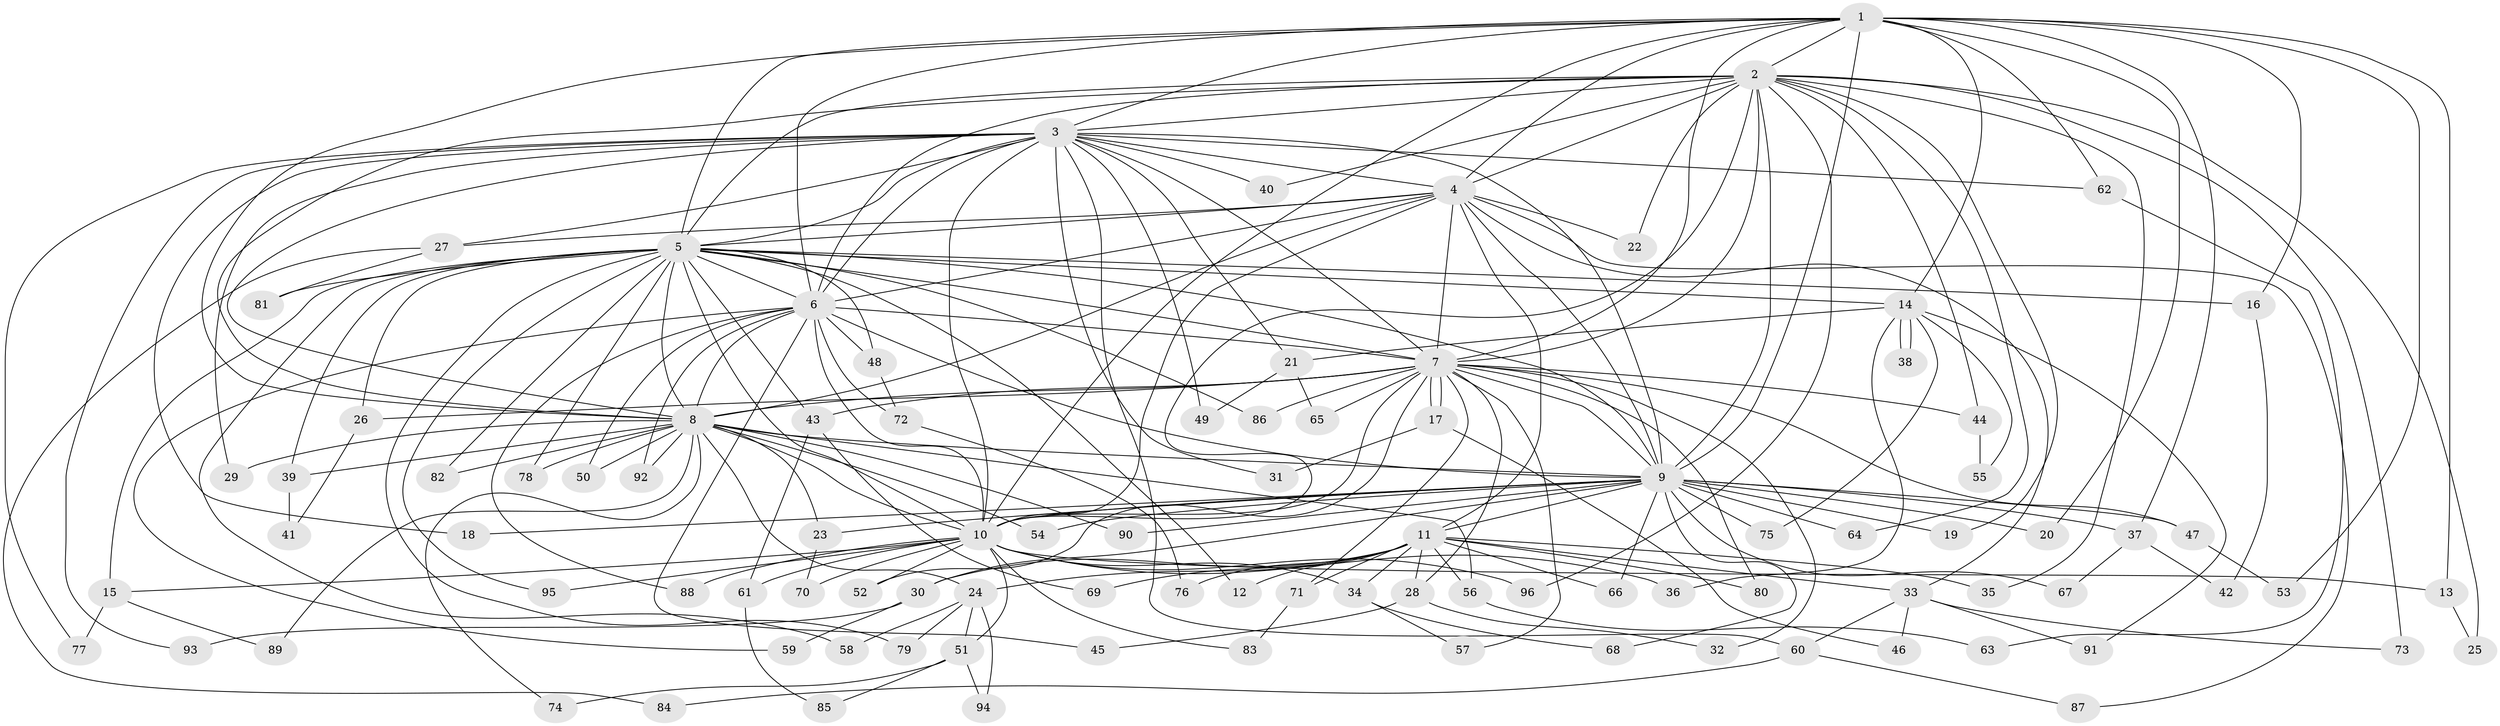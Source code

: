 // Generated by graph-tools (version 1.1) at 2025/34/03/09/25 02:34:55]
// undirected, 96 vertices, 217 edges
graph export_dot {
graph [start="1"]
  node [color=gray90,style=filled];
  1;
  2;
  3;
  4;
  5;
  6;
  7;
  8;
  9;
  10;
  11;
  12;
  13;
  14;
  15;
  16;
  17;
  18;
  19;
  20;
  21;
  22;
  23;
  24;
  25;
  26;
  27;
  28;
  29;
  30;
  31;
  32;
  33;
  34;
  35;
  36;
  37;
  38;
  39;
  40;
  41;
  42;
  43;
  44;
  45;
  46;
  47;
  48;
  49;
  50;
  51;
  52;
  53;
  54;
  55;
  56;
  57;
  58;
  59;
  60;
  61;
  62;
  63;
  64;
  65;
  66;
  67;
  68;
  69;
  70;
  71;
  72;
  73;
  74;
  75;
  76;
  77;
  78;
  79;
  80;
  81;
  82;
  83;
  84;
  85;
  86;
  87;
  88;
  89;
  90;
  91;
  92;
  93;
  94;
  95;
  96;
  1 -- 2;
  1 -- 3;
  1 -- 4;
  1 -- 5;
  1 -- 6;
  1 -- 7;
  1 -- 8;
  1 -- 9;
  1 -- 10;
  1 -- 13;
  1 -- 14;
  1 -- 16;
  1 -- 20;
  1 -- 37;
  1 -- 53;
  1 -- 62;
  2 -- 3;
  2 -- 4;
  2 -- 5;
  2 -- 6;
  2 -- 7;
  2 -- 8;
  2 -- 9;
  2 -- 10;
  2 -- 19;
  2 -- 22;
  2 -- 25;
  2 -- 35;
  2 -- 40;
  2 -- 44;
  2 -- 64;
  2 -- 73;
  2 -- 96;
  3 -- 4;
  3 -- 5;
  3 -- 6;
  3 -- 7;
  3 -- 8;
  3 -- 9;
  3 -- 10;
  3 -- 18;
  3 -- 21;
  3 -- 27;
  3 -- 29;
  3 -- 31;
  3 -- 40;
  3 -- 49;
  3 -- 60;
  3 -- 62;
  3 -- 77;
  3 -- 93;
  4 -- 5;
  4 -- 6;
  4 -- 7;
  4 -- 8;
  4 -- 9;
  4 -- 10;
  4 -- 11;
  4 -- 22;
  4 -- 27;
  4 -- 33;
  4 -- 87;
  5 -- 6;
  5 -- 7;
  5 -- 8;
  5 -- 9;
  5 -- 10;
  5 -- 12;
  5 -- 14;
  5 -- 15;
  5 -- 16;
  5 -- 26;
  5 -- 39;
  5 -- 43;
  5 -- 48;
  5 -- 58;
  5 -- 78;
  5 -- 79;
  5 -- 81;
  5 -- 82;
  5 -- 86;
  5 -- 95;
  6 -- 7;
  6 -- 8;
  6 -- 9;
  6 -- 10;
  6 -- 45;
  6 -- 48;
  6 -- 50;
  6 -- 59;
  6 -- 72;
  6 -- 88;
  6 -- 92;
  7 -- 8;
  7 -- 9;
  7 -- 10;
  7 -- 17;
  7 -- 17;
  7 -- 26;
  7 -- 28;
  7 -- 32;
  7 -- 43;
  7 -- 44;
  7 -- 47;
  7 -- 52;
  7 -- 57;
  7 -- 65;
  7 -- 71;
  7 -- 80;
  7 -- 86;
  8 -- 9;
  8 -- 10;
  8 -- 23;
  8 -- 24;
  8 -- 29;
  8 -- 39;
  8 -- 50;
  8 -- 54;
  8 -- 56;
  8 -- 74;
  8 -- 78;
  8 -- 82;
  8 -- 89;
  8 -- 90;
  8 -- 92;
  9 -- 10;
  9 -- 11;
  9 -- 18;
  9 -- 19;
  9 -- 20;
  9 -- 23;
  9 -- 30;
  9 -- 37;
  9 -- 47;
  9 -- 54;
  9 -- 64;
  9 -- 66;
  9 -- 67;
  9 -- 68;
  9 -- 75;
  9 -- 90;
  10 -- 13;
  10 -- 15;
  10 -- 34;
  10 -- 36;
  10 -- 51;
  10 -- 52;
  10 -- 61;
  10 -- 70;
  10 -- 83;
  10 -- 88;
  10 -- 95;
  10 -- 96;
  11 -- 12;
  11 -- 24;
  11 -- 28;
  11 -- 30;
  11 -- 33;
  11 -- 34;
  11 -- 35;
  11 -- 56;
  11 -- 66;
  11 -- 69;
  11 -- 71;
  11 -- 76;
  11 -- 80;
  13 -- 25;
  14 -- 21;
  14 -- 36;
  14 -- 38;
  14 -- 38;
  14 -- 55;
  14 -- 75;
  14 -- 91;
  15 -- 77;
  15 -- 89;
  16 -- 42;
  17 -- 31;
  17 -- 46;
  21 -- 49;
  21 -- 65;
  23 -- 70;
  24 -- 51;
  24 -- 58;
  24 -- 79;
  24 -- 94;
  26 -- 41;
  27 -- 81;
  27 -- 84;
  28 -- 32;
  28 -- 45;
  30 -- 59;
  30 -- 93;
  33 -- 46;
  33 -- 60;
  33 -- 73;
  33 -- 91;
  34 -- 57;
  34 -- 68;
  37 -- 42;
  37 -- 67;
  39 -- 41;
  43 -- 61;
  43 -- 69;
  44 -- 55;
  47 -- 53;
  48 -- 72;
  51 -- 74;
  51 -- 85;
  51 -- 94;
  56 -- 63;
  60 -- 84;
  60 -- 87;
  61 -- 85;
  62 -- 63;
  71 -- 83;
  72 -- 76;
}
